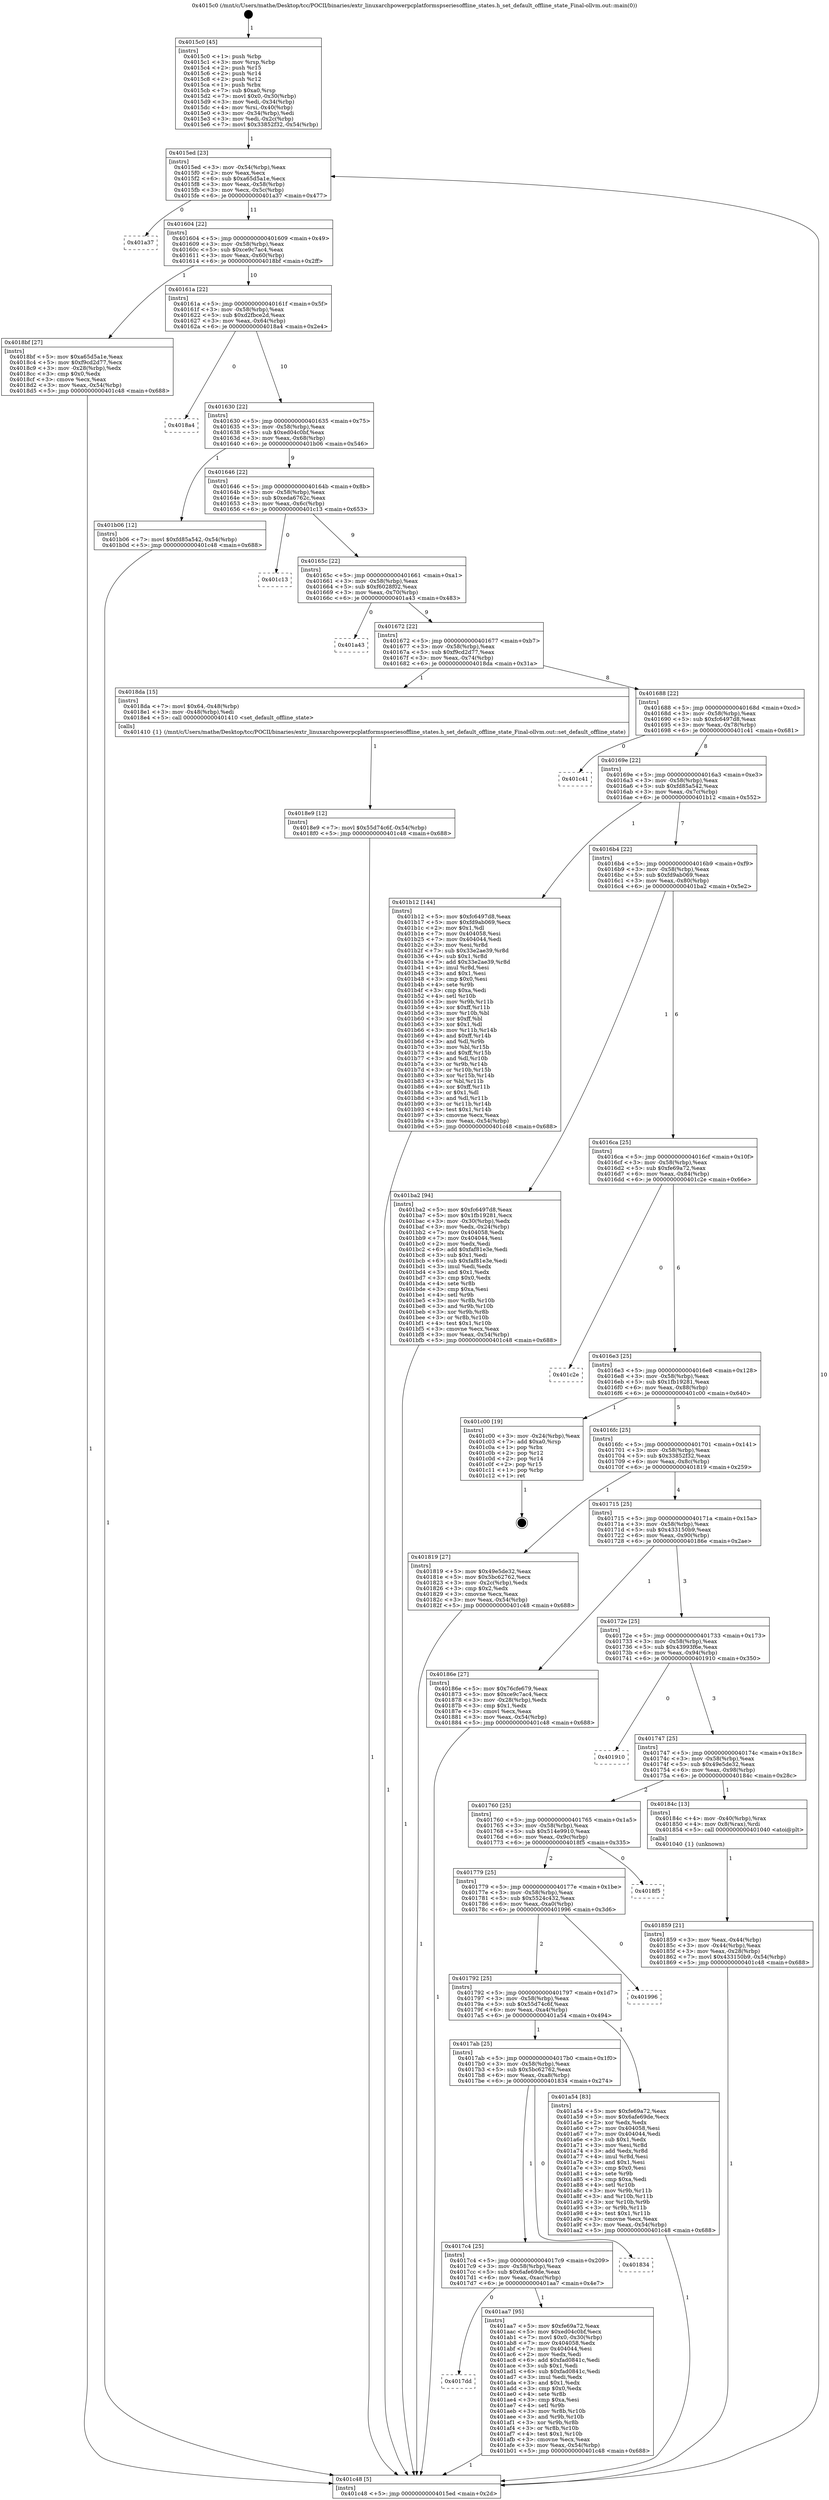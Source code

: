 digraph "0x4015c0" {
  label = "0x4015c0 (/mnt/c/Users/mathe/Desktop/tcc/POCII/binaries/extr_linuxarchpowerpcplatformspseriesoffline_states.h_set_default_offline_state_Final-ollvm.out::main(0))"
  labelloc = "t"
  node[shape=record]

  Entry [label="",width=0.3,height=0.3,shape=circle,fillcolor=black,style=filled]
  "0x4015ed" [label="{
     0x4015ed [23]\l
     | [instrs]\l
     &nbsp;&nbsp;0x4015ed \<+3\>: mov -0x54(%rbp),%eax\l
     &nbsp;&nbsp;0x4015f0 \<+2\>: mov %eax,%ecx\l
     &nbsp;&nbsp;0x4015f2 \<+6\>: sub $0xa65d5a1e,%ecx\l
     &nbsp;&nbsp;0x4015f8 \<+3\>: mov %eax,-0x58(%rbp)\l
     &nbsp;&nbsp;0x4015fb \<+3\>: mov %ecx,-0x5c(%rbp)\l
     &nbsp;&nbsp;0x4015fe \<+6\>: je 0000000000401a37 \<main+0x477\>\l
  }"]
  "0x401a37" [label="{
     0x401a37\l
  }", style=dashed]
  "0x401604" [label="{
     0x401604 [22]\l
     | [instrs]\l
     &nbsp;&nbsp;0x401604 \<+5\>: jmp 0000000000401609 \<main+0x49\>\l
     &nbsp;&nbsp;0x401609 \<+3\>: mov -0x58(%rbp),%eax\l
     &nbsp;&nbsp;0x40160c \<+5\>: sub $0xce9c7ac4,%eax\l
     &nbsp;&nbsp;0x401611 \<+3\>: mov %eax,-0x60(%rbp)\l
     &nbsp;&nbsp;0x401614 \<+6\>: je 00000000004018bf \<main+0x2ff\>\l
  }"]
  Exit [label="",width=0.3,height=0.3,shape=circle,fillcolor=black,style=filled,peripheries=2]
  "0x4018bf" [label="{
     0x4018bf [27]\l
     | [instrs]\l
     &nbsp;&nbsp;0x4018bf \<+5\>: mov $0xa65d5a1e,%eax\l
     &nbsp;&nbsp;0x4018c4 \<+5\>: mov $0xf9cd2d77,%ecx\l
     &nbsp;&nbsp;0x4018c9 \<+3\>: mov -0x28(%rbp),%edx\l
     &nbsp;&nbsp;0x4018cc \<+3\>: cmp $0x0,%edx\l
     &nbsp;&nbsp;0x4018cf \<+3\>: cmove %ecx,%eax\l
     &nbsp;&nbsp;0x4018d2 \<+3\>: mov %eax,-0x54(%rbp)\l
     &nbsp;&nbsp;0x4018d5 \<+5\>: jmp 0000000000401c48 \<main+0x688\>\l
  }"]
  "0x40161a" [label="{
     0x40161a [22]\l
     | [instrs]\l
     &nbsp;&nbsp;0x40161a \<+5\>: jmp 000000000040161f \<main+0x5f\>\l
     &nbsp;&nbsp;0x40161f \<+3\>: mov -0x58(%rbp),%eax\l
     &nbsp;&nbsp;0x401622 \<+5\>: sub $0xd2fbce2d,%eax\l
     &nbsp;&nbsp;0x401627 \<+3\>: mov %eax,-0x64(%rbp)\l
     &nbsp;&nbsp;0x40162a \<+6\>: je 00000000004018a4 \<main+0x2e4\>\l
  }"]
  "0x4017dd" [label="{
     0x4017dd\l
  }", style=dashed]
  "0x4018a4" [label="{
     0x4018a4\l
  }", style=dashed]
  "0x401630" [label="{
     0x401630 [22]\l
     | [instrs]\l
     &nbsp;&nbsp;0x401630 \<+5\>: jmp 0000000000401635 \<main+0x75\>\l
     &nbsp;&nbsp;0x401635 \<+3\>: mov -0x58(%rbp),%eax\l
     &nbsp;&nbsp;0x401638 \<+5\>: sub $0xed04c0bf,%eax\l
     &nbsp;&nbsp;0x40163d \<+3\>: mov %eax,-0x68(%rbp)\l
     &nbsp;&nbsp;0x401640 \<+6\>: je 0000000000401b06 \<main+0x546\>\l
  }"]
  "0x401aa7" [label="{
     0x401aa7 [95]\l
     | [instrs]\l
     &nbsp;&nbsp;0x401aa7 \<+5\>: mov $0xfe69a72,%eax\l
     &nbsp;&nbsp;0x401aac \<+5\>: mov $0xed04c0bf,%ecx\l
     &nbsp;&nbsp;0x401ab1 \<+7\>: movl $0x0,-0x30(%rbp)\l
     &nbsp;&nbsp;0x401ab8 \<+7\>: mov 0x404058,%edx\l
     &nbsp;&nbsp;0x401abf \<+7\>: mov 0x404044,%esi\l
     &nbsp;&nbsp;0x401ac6 \<+2\>: mov %edx,%edi\l
     &nbsp;&nbsp;0x401ac8 \<+6\>: add $0xfad0841c,%edi\l
     &nbsp;&nbsp;0x401ace \<+3\>: sub $0x1,%edi\l
     &nbsp;&nbsp;0x401ad1 \<+6\>: sub $0xfad0841c,%edi\l
     &nbsp;&nbsp;0x401ad7 \<+3\>: imul %edi,%edx\l
     &nbsp;&nbsp;0x401ada \<+3\>: and $0x1,%edx\l
     &nbsp;&nbsp;0x401add \<+3\>: cmp $0x0,%edx\l
     &nbsp;&nbsp;0x401ae0 \<+4\>: sete %r8b\l
     &nbsp;&nbsp;0x401ae4 \<+3\>: cmp $0xa,%esi\l
     &nbsp;&nbsp;0x401ae7 \<+4\>: setl %r9b\l
     &nbsp;&nbsp;0x401aeb \<+3\>: mov %r8b,%r10b\l
     &nbsp;&nbsp;0x401aee \<+3\>: and %r9b,%r10b\l
     &nbsp;&nbsp;0x401af1 \<+3\>: xor %r9b,%r8b\l
     &nbsp;&nbsp;0x401af4 \<+3\>: or %r8b,%r10b\l
     &nbsp;&nbsp;0x401af7 \<+4\>: test $0x1,%r10b\l
     &nbsp;&nbsp;0x401afb \<+3\>: cmovne %ecx,%eax\l
     &nbsp;&nbsp;0x401afe \<+3\>: mov %eax,-0x54(%rbp)\l
     &nbsp;&nbsp;0x401b01 \<+5\>: jmp 0000000000401c48 \<main+0x688\>\l
  }"]
  "0x401b06" [label="{
     0x401b06 [12]\l
     | [instrs]\l
     &nbsp;&nbsp;0x401b06 \<+7\>: movl $0xfd85a542,-0x54(%rbp)\l
     &nbsp;&nbsp;0x401b0d \<+5\>: jmp 0000000000401c48 \<main+0x688\>\l
  }"]
  "0x401646" [label="{
     0x401646 [22]\l
     | [instrs]\l
     &nbsp;&nbsp;0x401646 \<+5\>: jmp 000000000040164b \<main+0x8b\>\l
     &nbsp;&nbsp;0x40164b \<+3\>: mov -0x58(%rbp),%eax\l
     &nbsp;&nbsp;0x40164e \<+5\>: sub $0xeda6762c,%eax\l
     &nbsp;&nbsp;0x401653 \<+3\>: mov %eax,-0x6c(%rbp)\l
     &nbsp;&nbsp;0x401656 \<+6\>: je 0000000000401c13 \<main+0x653\>\l
  }"]
  "0x4017c4" [label="{
     0x4017c4 [25]\l
     | [instrs]\l
     &nbsp;&nbsp;0x4017c4 \<+5\>: jmp 00000000004017c9 \<main+0x209\>\l
     &nbsp;&nbsp;0x4017c9 \<+3\>: mov -0x58(%rbp),%eax\l
     &nbsp;&nbsp;0x4017cc \<+5\>: sub $0x6afe69de,%eax\l
     &nbsp;&nbsp;0x4017d1 \<+6\>: mov %eax,-0xac(%rbp)\l
     &nbsp;&nbsp;0x4017d7 \<+6\>: je 0000000000401aa7 \<main+0x4e7\>\l
  }"]
  "0x401c13" [label="{
     0x401c13\l
  }", style=dashed]
  "0x40165c" [label="{
     0x40165c [22]\l
     | [instrs]\l
     &nbsp;&nbsp;0x40165c \<+5\>: jmp 0000000000401661 \<main+0xa1\>\l
     &nbsp;&nbsp;0x401661 \<+3\>: mov -0x58(%rbp),%eax\l
     &nbsp;&nbsp;0x401664 \<+5\>: sub $0xf6028f02,%eax\l
     &nbsp;&nbsp;0x401669 \<+3\>: mov %eax,-0x70(%rbp)\l
     &nbsp;&nbsp;0x40166c \<+6\>: je 0000000000401a43 \<main+0x483\>\l
  }"]
  "0x401834" [label="{
     0x401834\l
  }", style=dashed]
  "0x401a43" [label="{
     0x401a43\l
  }", style=dashed]
  "0x401672" [label="{
     0x401672 [22]\l
     | [instrs]\l
     &nbsp;&nbsp;0x401672 \<+5\>: jmp 0000000000401677 \<main+0xb7\>\l
     &nbsp;&nbsp;0x401677 \<+3\>: mov -0x58(%rbp),%eax\l
     &nbsp;&nbsp;0x40167a \<+5\>: sub $0xf9cd2d77,%eax\l
     &nbsp;&nbsp;0x40167f \<+3\>: mov %eax,-0x74(%rbp)\l
     &nbsp;&nbsp;0x401682 \<+6\>: je 00000000004018da \<main+0x31a\>\l
  }"]
  "0x4017ab" [label="{
     0x4017ab [25]\l
     | [instrs]\l
     &nbsp;&nbsp;0x4017ab \<+5\>: jmp 00000000004017b0 \<main+0x1f0\>\l
     &nbsp;&nbsp;0x4017b0 \<+3\>: mov -0x58(%rbp),%eax\l
     &nbsp;&nbsp;0x4017b3 \<+5\>: sub $0x5bc62762,%eax\l
     &nbsp;&nbsp;0x4017b8 \<+6\>: mov %eax,-0xa8(%rbp)\l
     &nbsp;&nbsp;0x4017be \<+6\>: je 0000000000401834 \<main+0x274\>\l
  }"]
  "0x4018da" [label="{
     0x4018da [15]\l
     | [instrs]\l
     &nbsp;&nbsp;0x4018da \<+7\>: movl $0x64,-0x48(%rbp)\l
     &nbsp;&nbsp;0x4018e1 \<+3\>: mov -0x48(%rbp),%edi\l
     &nbsp;&nbsp;0x4018e4 \<+5\>: call 0000000000401410 \<set_default_offline_state\>\l
     | [calls]\l
     &nbsp;&nbsp;0x401410 \{1\} (/mnt/c/Users/mathe/Desktop/tcc/POCII/binaries/extr_linuxarchpowerpcplatformspseriesoffline_states.h_set_default_offline_state_Final-ollvm.out::set_default_offline_state)\l
  }"]
  "0x401688" [label="{
     0x401688 [22]\l
     | [instrs]\l
     &nbsp;&nbsp;0x401688 \<+5\>: jmp 000000000040168d \<main+0xcd\>\l
     &nbsp;&nbsp;0x40168d \<+3\>: mov -0x58(%rbp),%eax\l
     &nbsp;&nbsp;0x401690 \<+5\>: sub $0xfc6497d8,%eax\l
     &nbsp;&nbsp;0x401695 \<+3\>: mov %eax,-0x78(%rbp)\l
     &nbsp;&nbsp;0x401698 \<+6\>: je 0000000000401c41 \<main+0x681\>\l
  }"]
  "0x401a54" [label="{
     0x401a54 [83]\l
     | [instrs]\l
     &nbsp;&nbsp;0x401a54 \<+5\>: mov $0xfe69a72,%eax\l
     &nbsp;&nbsp;0x401a59 \<+5\>: mov $0x6afe69de,%ecx\l
     &nbsp;&nbsp;0x401a5e \<+2\>: xor %edx,%edx\l
     &nbsp;&nbsp;0x401a60 \<+7\>: mov 0x404058,%esi\l
     &nbsp;&nbsp;0x401a67 \<+7\>: mov 0x404044,%edi\l
     &nbsp;&nbsp;0x401a6e \<+3\>: sub $0x1,%edx\l
     &nbsp;&nbsp;0x401a71 \<+3\>: mov %esi,%r8d\l
     &nbsp;&nbsp;0x401a74 \<+3\>: add %edx,%r8d\l
     &nbsp;&nbsp;0x401a77 \<+4\>: imul %r8d,%esi\l
     &nbsp;&nbsp;0x401a7b \<+3\>: and $0x1,%esi\l
     &nbsp;&nbsp;0x401a7e \<+3\>: cmp $0x0,%esi\l
     &nbsp;&nbsp;0x401a81 \<+4\>: sete %r9b\l
     &nbsp;&nbsp;0x401a85 \<+3\>: cmp $0xa,%edi\l
     &nbsp;&nbsp;0x401a88 \<+4\>: setl %r10b\l
     &nbsp;&nbsp;0x401a8c \<+3\>: mov %r9b,%r11b\l
     &nbsp;&nbsp;0x401a8f \<+3\>: and %r10b,%r11b\l
     &nbsp;&nbsp;0x401a92 \<+3\>: xor %r10b,%r9b\l
     &nbsp;&nbsp;0x401a95 \<+3\>: or %r9b,%r11b\l
     &nbsp;&nbsp;0x401a98 \<+4\>: test $0x1,%r11b\l
     &nbsp;&nbsp;0x401a9c \<+3\>: cmovne %ecx,%eax\l
     &nbsp;&nbsp;0x401a9f \<+3\>: mov %eax,-0x54(%rbp)\l
     &nbsp;&nbsp;0x401aa2 \<+5\>: jmp 0000000000401c48 \<main+0x688\>\l
  }"]
  "0x401c41" [label="{
     0x401c41\l
  }", style=dashed]
  "0x40169e" [label="{
     0x40169e [22]\l
     | [instrs]\l
     &nbsp;&nbsp;0x40169e \<+5\>: jmp 00000000004016a3 \<main+0xe3\>\l
     &nbsp;&nbsp;0x4016a3 \<+3\>: mov -0x58(%rbp),%eax\l
     &nbsp;&nbsp;0x4016a6 \<+5\>: sub $0xfd85a542,%eax\l
     &nbsp;&nbsp;0x4016ab \<+3\>: mov %eax,-0x7c(%rbp)\l
     &nbsp;&nbsp;0x4016ae \<+6\>: je 0000000000401b12 \<main+0x552\>\l
  }"]
  "0x401792" [label="{
     0x401792 [25]\l
     | [instrs]\l
     &nbsp;&nbsp;0x401792 \<+5\>: jmp 0000000000401797 \<main+0x1d7\>\l
     &nbsp;&nbsp;0x401797 \<+3\>: mov -0x58(%rbp),%eax\l
     &nbsp;&nbsp;0x40179a \<+5\>: sub $0x55d74c6f,%eax\l
     &nbsp;&nbsp;0x40179f \<+6\>: mov %eax,-0xa4(%rbp)\l
     &nbsp;&nbsp;0x4017a5 \<+6\>: je 0000000000401a54 \<main+0x494\>\l
  }"]
  "0x401b12" [label="{
     0x401b12 [144]\l
     | [instrs]\l
     &nbsp;&nbsp;0x401b12 \<+5\>: mov $0xfc6497d8,%eax\l
     &nbsp;&nbsp;0x401b17 \<+5\>: mov $0xfd9ab069,%ecx\l
     &nbsp;&nbsp;0x401b1c \<+2\>: mov $0x1,%dl\l
     &nbsp;&nbsp;0x401b1e \<+7\>: mov 0x404058,%esi\l
     &nbsp;&nbsp;0x401b25 \<+7\>: mov 0x404044,%edi\l
     &nbsp;&nbsp;0x401b2c \<+3\>: mov %esi,%r8d\l
     &nbsp;&nbsp;0x401b2f \<+7\>: sub $0x33e2ae39,%r8d\l
     &nbsp;&nbsp;0x401b36 \<+4\>: sub $0x1,%r8d\l
     &nbsp;&nbsp;0x401b3a \<+7\>: add $0x33e2ae39,%r8d\l
     &nbsp;&nbsp;0x401b41 \<+4\>: imul %r8d,%esi\l
     &nbsp;&nbsp;0x401b45 \<+3\>: and $0x1,%esi\l
     &nbsp;&nbsp;0x401b48 \<+3\>: cmp $0x0,%esi\l
     &nbsp;&nbsp;0x401b4b \<+4\>: sete %r9b\l
     &nbsp;&nbsp;0x401b4f \<+3\>: cmp $0xa,%edi\l
     &nbsp;&nbsp;0x401b52 \<+4\>: setl %r10b\l
     &nbsp;&nbsp;0x401b56 \<+3\>: mov %r9b,%r11b\l
     &nbsp;&nbsp;0x401b59 \<+4\>: xor $0xff,%r11b\l
     &nbsp;&nbsp;0x401b5d \<+3\>: mov %r10b,%bl\l
     &nbsp;&nbsp;0x401b60 \<+3\>: xor $0xff,%bl\l
     &nbsp;&nbsp;0x401b63 \<+3\>: xor $0x1,%dl\l
     &nbsp;&nbsp;0x401b66 \<+3\>: mov %r11b,%r14b\l
     &nbsp;&nbsp;0x401b69 \<+4\>: and $0xff,%r14b\l
     &nbsp;&nbsp;0x401b6d \<+3\>: and %dl,%r9b\l
     &nbsp;&nbsp;0x401b70 \<+3\>: mov %bl,%r15b\l
     &nbsp;&nbsp;0x401b73 \<+4\>: and $0xff,%r15b\l
     &nbsp;&nbsp;0x401b77 \<+3\>: and %dl,%r10b\l
     &nbsp;&nbsp;0x401b7a \<+3\>: or %r9b,%r14b\l
     &nbsp;&nbsp;0x401b7d \<+3\>: or %r10b,%r15b\l
     &nbsp;&nbsp;0x401b80 \<+3\>: xor %r15b,%r14b\l
     &nbsp;&nbsp;0x401b83 \<+3\>: or %bl,%r11b\l
     &nbsp;&nbsp;0x401b86 \<+4\>: xor $0xff,%r11b\l
     &nbsp;&nbsp;0x401b8a \<+3\>: or $0x1,%dl\l
     &nbsp;&nbsp;0x401b8d \<+3\>: and %dl,%r11b\l
     &nbsp;&nbsp;0x401b90 \<+3\>: or %r11b,%r14b\l
     &nbsp;&nbsp;0x401b93 \<+4\>: test $0x1,%r14b\l
     &nbsp;&nbsp;0x401b97 \<+3\>: cmovne %ecx,%eax\l
     &nbsp;&nbsp;0x401b9a \<+3\>: mov %eax,-0x54(%rbp)\l
     &nbsp;&nbsp;0x401b9d \<+5\>: jmp 0000000000401c48 \<main+0x688\>\l
  }"]
  "0x4016b4" [label="{
     0x4016b4 [22]\l
     | [instrs]\l
     &nbsp;&nbsp;0x4016b4 \<+5\>: jmp 00000000004016b9 \<main+0xf9\>\l
     &nbsp;&nbsp;0x4016b9 \<+3\>: mov -0x58(%rbp),%eax\l
     &nbsp;&nbsp;0x4016bc \<+5\>: sub $0xfd9ab069,%eax\l
     &nbsp;&nbsp;0x4016c1 \<+3\>: mov %eax,-0x80(%rbp)\l
     &nbsp;&nbsp;0x4016c4 \<+6\>: je 0000000000401ba2 \<main+0x5e2\>\l
  }"]
  "0x401996" [label="{
     0x401996\l
  }", style=dashed]
  "0x401ba2" [label="{
     0x401ba2 [94]\l
     | [instrs]\l
     &nbsp;&nbsp;0x401ba2 \<+5\>: mov $0xfc6497d8,%eax\l
     &nbsp;&nbsp;0x401ba7 \<+5\>: mov $0x1fb19281,%ecx\l
     &nbsp;&nbsp;0x401bac \<+3\>: mov -0x30(%rbp),%edx\l
     &nbsp;&nbsp;0x401baf \<+3\>: mov %edx,-0x24(%rbp)\l
     &nbsp;&nbsp;0x401bb2 \<+7\>: mov 0x404058,%edx\l
     &nbsp;&nbsp;0x401bb9 \<+7\>: mov 0x404044,%esi\l
     &nbsp;&nbsp;0x401bc0 \<+2\>: mov %edx,%edi\l
     &nbsp;&nbsp;0x401bc2 \<+6\>: add $0xfaf81e3e,%edi\l
     &nbsp;&nbsp;0x401bc8 \<+3\>: sub $0x1,%edi\l
     &nbsp;&nbsp;0x401bcb \<+6\>: sub $0xfaf81e3e,%edi\l
     &nbsp;&nbsp;0x401bd1 \<+3\>: imul %edi,%edx\l
     &nbsp;&nbsp;0x401bd4 \<+3\>: and $0x1,%edx\l
     &nbsp;&nbsp;0x401bd7 \<+3\>: cmp $0x0,%edx\l
     &nbsp;&nbsp;0x401bda \<+4\>: sete %r8b\l
     &nbsp;&nbsp;0x401bde \<+3\>: cmp $0xa,%esi\l
     &nbsp;&nbsp;0x401be1 \<+4\>: setl %r9b\l
     &nbsp;&nbsp;0x401be5 \<+3\>: mov %r8b,%r10b\l
     &nbsp;&nbsp;0x401be8 \<+3\>: and %r9b,%r10b\l
     &nbsp;&nbsp;0x401beb \<+3\>: xor %r9b,%r8b\l
     &nbsp;&nbsp;0x401bee \<+3\>: or %r8b,%r10b\l
     &nbsp;&nbsp;0x401bf1 \<+4\>: test $0x1,%r10b\l
     &nbsp;&nbsp;0x401bf5 \<+3\>: cmovne %ecx,%eax\l
     &nbsp;&nbsp;0x401bf8 \<+3\>: mov %eax,-0x54(%rbp)\l
     &nbsp;&nbsp;0x401bfb \<+5\>: jmp 0000000000401c48 \<main+0x688\>\l
  }"]
  "0x4016ca" [label="{
     0x4016ca [25]\l
     | [instrs]\l
     &nbsp;&nbsp;0x4016ca \<+5\>: jmp 00000000004016cf \<main+0x10f\>\l
     &nbsp;&nbsp;0x4016cf \<+3\>: mov -0x58(%rbp),%eax\l
     &nbsp;&nbsp;0x4016d2 \<+5\>: sub $0xfe69a72,%eax\l
     &nbsp;&nbsp;0x4016d7 \<+6\>: mov %eax,-0x84(%rbp)\l
     &nbsp;&nbsp;0x4016dd \<+6\>: je 0000000000401c2e \<main+0x66e\>\l
  }"]
  "0x401779" [label="{
     0x401779 [25]\l
     | [instrs]\l
     &nbsp;&nbsp;0x401779 \<+5\>: jmp 000000000040177e \<main+0x1be\>\l
     &nbsp;&nbsp;0x40177e \<+3\>: mov -0x58(%rbp),%eax\l
     &nbsp;&nbsp;0x401781 \<+5\>: sub $0x5524c432,%eax\l
     &nbsp;&nbsp;0x401786 \<+6\>: mov %eax,-0xa0(%rbp)\l
     &nbsp;&nbsp;0x40178c \<+6\>: je 0000000000401996 \<main+0x3d6\>\l
  }"]
  "0x401c2e" [label="{
     0x401c2e\l
  }", style=dashed]
  "0x4016e3" [label="{
     0x4016e3 [25]\l
     | [instrs]\l
     &nbsp;&nbsp;0x4016e3 \<+5\>: jmp 00000000004016e8 \<main+0x128\>\l
     &nbsp;&nbsp;0x4016e8 \<+3\>: mov -0x58(%rbp),%eax\l
     &nbsp;&nbsp;0x4016eb \<+5\>: sub $0x1fb19281,%eax\l
     &nbsp;&nbsp;0x4016f0 \<+6\>: mov %eax,-0x88(%rbp)\l
     &nbsp;&nbsp;0x4016f6 \<+6\>: je 0000000000401c00 \<main+0x640\>\l
  }"]
  "0x4018f5" [label="{
     0x4018f5\l
  }", style=dashed]
  "0x401c00" [label="{
     0x401c00 [19]\l
     | [instrs]\l
     &nbsp;&nbsp;0x401c00 \<+3\>: mov -0x24(%rbp),%eax\l
     &nbsp;&nbsp;0x401c03 \<+7\>: add $0xa0,%rsp\l
     &nbsp;&nbsp;0x401c0a \<+1\>: pop %rbx\l
     &nbsp;&nbsp;0x401c0b \<+2\>: pop %r12\l
     &nbsp;&nbsp;0x401c0d \<+2\>: pop %r14\l
     &nbsp;&nbsp;0x401c0f \<+2\>: pop %r15\l
     &nbsp;&nbsp;0x401c11 \<+1\>: pop %rbp\l
     &nbsp;&nbsp;0x401c12 \<+1\>: ret\l
  }"]
  "0x4016fc" [label="{
     0x4016fc [25]\l
     | [instrs]\l
     &nbsp;&nbsp;0x4016fc \<+5\>: jmp 0000000000401701 \<main+0x141\>\l
     &nbsp;&nbsp;0x401701 \<+3\>: mov -0x58(%rbp),%eax\l
     &nbsp;&nbsp;0x401704 \<+5\>: sub $0x33852f32,%eax\l
     &nbsp;&nbsp;0x401709 \<+6\>: mov %eax,-0x8c(%rbp)\l
     &nbsp;&nbsp;0x40170f \<+6\>: je 0000000000401819 \<main+0x259\>\l
  }"]
  "0x4018e9" [label="{
     0x4018e9 [12]\l
     | [instrs]\l
     &nbsp;&nbsp;0x4018e9 \<+7\>: movl $0x55d74c6f,-0x54(%rbp)\l
     &nbsp;&nbsp;0x4018f0 \<+5\>: jmp 0000000000401c48 \<main+0x688\>\l
  }"]
  "0x401819" [label="{
     0x401819 [27]\l
     | [instrs]\l
     &nbsp;&nbsp;0x401819 \<+5\>: mov $0x49e5de32,%eax\l
     &nbsp;&nbsp;0x40181e \<+5\>: mov $0x5bc62762,%ecx\l
     &nbsp;&nbsp;0x401823 \<+3\>: mov -0x2c(%rbp),%edx\l
     &nbsp;&nbsp;0x401826 \<+3\>: cmp $0x2,%edx\l
     &nbsp;&nbsp;0x401829 \<+3\>: cmovne %ecx,%eax\l
     &nbsp;&nbsp;0x40182c \<+3\>: mov %eax,-0x54(%rbp)\l
     &nbsp;&nbsp;0x40182f \<+5\>: jmp 0000000000401c48 \<main+0x688\>\l
  }"]
  "0x401715" [label="{
     0x401715 [25]\l
     | [instrs]\l
     &nbsp;&nbsp;0x401715 \<+5\>: jmp 000000000040171a \<main+0x15a\>\l
     &nbsp;&nbsp;0x40171a \<+3\>: mov -0x58(%rbp),%eax\l
     &nbsp;&nbsp;0x40171d \<+5\>: sub $0x433150b9,%eax\l
     &nbsp;&nbsp;0x401722 \<+6\>: mov %eax,-0x90(%rbp)\l
     &nbsp;&nbsp;0x401728 \<+6\>: je 000000000040186e \<main+0x2ae\>\l
  }"]
  "0x401c48" [label="{
     0x401c48 [5]\l
     | [instrs]\l
     &nbsp;&nbsp;0x401c48 \<+5\>: jmp 00000000004015ed \<main+0x2d\>\l
  }"]
  "0x4015c0" [label="{
     0x4015c0 [45]\l
     | [instrs]\l
     &nbsp;&nbsp;0x4015c0 \<+1\>: push %rbp\l
     &nbsp;&nbsp;0x4015c1 \<+3\>: mov %rsp,%rbp\l
     &nbsp;&nbsp;0x4015c4 \<+2\>: push %r15\l
     &nbsp;&nbsp;0x4015c6 \<+2\>: push %r14\l
     &nbsp;&nbsp;0x4015c8 \<+2\>: push %r12\l
     &nbsp;&nbsp;0x4015ca \<+1\>: push %rbx\l
     &nbsp;&nbsp;0x4015cb \<+7\>: sub $0xa0,%rsp\l
     &nbsp;&nbsp;0x4015d2 \<+7\>: movl $0x0,-0x30(%rbp)\l
     &nbsp;&nbsp;0x4015d9 \<+3\>: mov %edi,-0x34(%rbp)\l
     &nbsp;&nbsp;0x4015dc \<+4\>: mov %rsi,-0x40(%rbp)\l
     &nbsp;&nbsp;0x4015e0 \<+3\>: mov -0x34(%rbp),%edi\l
     &nbsp;&nbsp;0x4015e3 \<+3\>: mov %edi,-0x2c(%rbp)\l
     &nbsp;&nbsp;0x4015e6 \<+7\>: movl $0x33852f32,-0x54(%rbp)\l
  }"]
  "0x401859" [label="{
     0x401859 [21]\l
     | [instrs]\l
     &nbsp;&nbsp;0x401859 \<+3\>: mov %eax,-0x44(%rbp)\l
     &nbsp;&nbsp;0x40185c \<+3\>: mov -0x44(%rbp),%eax\l
     &nbsp;&nbsp;0x40185f \<+3\>: mov %eax,-0x28(%rbp)\l
     &nbsp;&nbsp;0x401862 \<+7\>: movl $0x433150b9,-0x54(%rbp)\l
     &nbsp;&nbsp;0x401869 \<+5\>: jmp 0000000000401c48 \<main+0x688\>\l
  }"]
  "0x40186e" [label="{
     0x40186e [27]\l
     | [instrs]\l
     &nbsp;&nbsp;0x40186e \<+5\>: mov $0x76cfe679,%eax\l
     &nbsp;&nbsp;0x401873 \<+5\>: mov $0xce9c7ac4,%ecx\l
     &nbsp;&nbsp;0x401878 \<+3\>: mov -0x28(%rbp),%edx\l
     &nbsp;&nbsp;0x40187b \<+3\>: cmp $0x1,%edx\l
     &nbsp;&nbsp;0x40187e \<+3\>: cmovl %ecx,%eax\l
     &nbsp;&nbsp;0x401881 \<+3\>: mov %eax,-0x54(%rbp)\l
     &nbsp;&nbsp;0x401884 \<+5\>: jmp 0000000000401c48 \<main+0x688\>\l
  }"]
  "0x40172e" [label="{
     0x40172e [25]\l
     | [instrs]\l
     &nbsp;&nbsp;0x40172e \<+5\>: jmp 0000000000401733 \<main+0x173\>\l
     &nbsp;&nbsp;0x401733 \<+3\>: mov -0x58(%rbp),%eax\l
     &nbsp;&nbsp;0x401736 \<+5\>: sub $0x43993f6e,%eax\l
     &nbsp;&nbsp;0x40173b \<+6\>: mov %eax,-0x94(%rbp)\l
     &nbsp;&nbsp;0x401741 \<+6\>: je 0000000000401910 \<main+0x350\>\l
  }"]
  "0x401760" [label="{
     0x401760 [25]\l
     | [instrs]\l
     &nbsp;&nbsp;0x401760 \<+5\>: jmp 0000000000401765 \<main+0x1a5\>\l
     &nbsp;&nbsp;0x401765 \<+3\>: mov -0x58(%rbp),%eax\l
     &nbsp;&nbsp;0x401768 \<+5\>: sub $0x514e9910,%eax\l
     &nbsp;&nbsp;0x40176d \<+6\>: mov %eax,-0x9c(%rbp)\l
     &nbsp;&nbsp;0x401773 \<+6\>: je 00000000004018f5 \<main+0x335\>\l
  }"]
  "0x401910" [label="{
     0x401910\l
  }", style=dashed]
  "0x401747" [label="{
     0x401747 [25]\l
     | [instrs]\l
     &nbsp;&nbsp;0x401747 \<+5\>: jmp 000000000040174c \<main+0x18c\>\l
     &nbsp;&nbsp;0x40174c \<+3\>: mov -0x58(%rbp),%eax\l
     &nbsp;&nbsp;0x40174f \<+5\>: sub $0x49e5de32,%eax\l
     &nbsp;&nbsp;0x401754 \<+6\>: mov %eax,-0x98(%rbp)\l
     &nbsp;&nbsp;0x40175a \<+6\>: je 000000000040184c \<main+0x28c\>\l
  }"]
  "0x40184c" [label="{
     0x40184c [13]\l
     | [instrs]\l
     &nbsp;&nbsp;0x40184c \<+4\>: mov -0x40(%rbp),%rax\l
     &nbsp;&nbsp;0x401850 \<+4\>: mov 0x8(%rax),%rdi\l
     &nbsp;&nbsp;0x401854 \<+5\>: call 0000000000401040 \<atoi@plt\>\l
     | [calls]\l
     &nbsp;&nbsp;0x401040 \{1\} (unknown)\l
  }"]
  Entry -> "0x4015c0" [label=" 1"]
  "0x4015ed" -> "0x401a37" [label=" 0"]
  "0x4015ed" -> "0x401604" [label=" 11"]
  "0x401c00" -> Exit [label=" 1"]
  "0x401604" -> "0x4018bf" [label=" 1"]
  "0x401604" -> "0x40161a" [label=" 10"]
  "0x401ba2" -> "0x401c48" [label=" 1"]
  "0x40161a" -> "0x4018a4" [label=" 0"]
  "0x40161a" -> "0x401630" [label=" 10"]
  "0x401b12" -> "0x401c48" [label=" 1"]
  "0x401630" -> "0x401b06" [label=" 1"]
  "0x401630" -> "0x401646" [label=" 9"]
  "0x401b06" -> "0x401c48" [label=" 1"]
  "0x401646" -> "0x401c13" [label=" 0"]
  "0x401646" -> "0x40165c" [label=" 9"]
  "0x4017c4" -> "0x4017dd" [label=" 0"]
  "0x40165c" -> "0x401a43" [label=" 0"]
  "0x40165c" -> "0x401672" [label=" 9"]
  "0x4017c4" -> "0x401aa7" [label=" 1"]
  "0x401672" -> "0x4018da" [label=" 1"]
  "0x401672" -> "0x401688" [label=" 8"]
  "0x4017ab" -> "0x4017c4" [label=" 1"]
  "0x401688" -> "0x401c41" [label=" 0"]
  "0x401688" -> "0x40169e" [label=" 8"]
  "0x4017ab" -> "0x401834" [label=" 0"]
  "0x40169e" -> "0x401b12" [label=" 1"]
  "0x40169e" -> "0x4016b4" [label=" 7"]
  "0x401a54" -> "0x401c48" [label=" 1"]
  "0x4016b4" -> "0x401ba2" [label=" 1"]
  "0x4016b4" -> "0x4016ca" [label=" 6"]
  "0x401792" -> "0x4017ab" [label=" 1"]
  "0x4016ca" -> "0x401c2e" [label=" 0"]
  "0x4016ca" -> "0x4016e3" [label=" 6"]
  "0x401aa7" -> "0x401c48" [label=" 1"]
  "0x4016e3" -> "0x401c00" [label=" 1"]
  "0x4016e3" -> "0x4016fc" [label=" 5"]
  "0x401779" -> "0x401792" [label=" 2"]
  "0x4016fc" -> "0x401819" [label=" 1"]
  "0x4016fc" -> "0x401715" [label=" 4"]
  "0x401819" -> "0x401c48" [label=" 1"]
  "0x4015c0" -> "0x4015ed" [label=" 1"]
  "0x401c48" -> "0x4015ed" [label=" 10"]
  "0x401792" -> "0x401a54" [label=" 1"]
  "0x401715" -> "0x40186e" [label=" 1"]
  "0x401715" -> "0x40172e" [label=" 3"]
  "0x401760" -> "0x401779" [label=" 2"]
  "0x40172e" -> "0x401910" [label=" 0"]
  "0x40172e" -> "0x401747" [label=" 3"]
  "0x401760" -> "0x4018f5" [label=" 0"]
  "0x401747" -> "0x40184c" [label=" 1"]
  "0x401747" -> "0x401760" [label=" 2"]
  "0x40184c" -> "0x401859" [label=" 1"]
  "0x401859" -> "0x401c48" [label=" 1"]
  "0x40186e" -> "0x401c48" [label=" 1"]
  "0x4018bf" -> "0x401c48" [label=" 1"]
  "0x4018da" -> "0x4018e9" [label=" 1"]
  "0x4018e9" -> "0x401c48" [label=" 1"]
  "0x401779" -> "0x401996" [label=" 0"]
}

